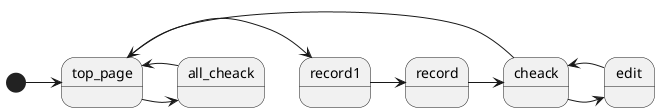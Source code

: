 @startuml 画面遷延図

[*] -> top_page
top_page -> record1

record1 -> record..
record.. -> cheack
cheack -> edit
edit -> cheack
cheack -> top_page

top_page -> all_cheack
all_cheack -> top_page

@enduml

' オプションd